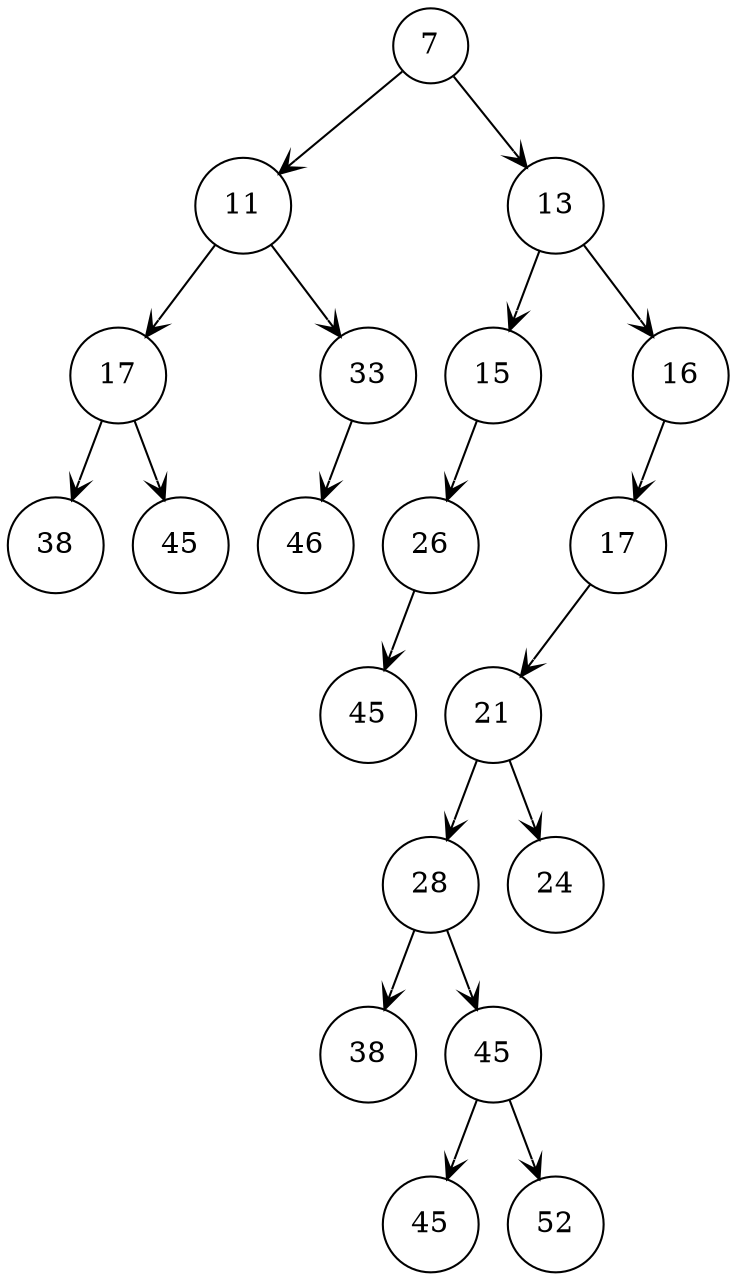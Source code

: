 digraph G {
    graph [nodesep=0.1]
    node [shape=circle]
    edge [arrowhead=vee]
    8423136[group=8423136]
    8422080 [group=8422080]
    8423136 [label="7"]
    8422080 [label="11"]
    8423136 -> 8422080
    8423376 [group=8423376]
    8422080 [label="11"]
    8423376 [label="17"]
    8422080 -> 8423376
    8423376 [label="17"]
    8421984 [label="38"]
    8423376 -> 8421984
    _8423376 [group=8423376, label="", width=0, style=invis]
    8423376 -> _8423376 [style=invis]
    8423376 [label="17"]
    8422128 [label="45"]
    8423376 -> 8422128
    _8422080 [group=8422080, label="", width=0, style=invis]
    8422080 -> _8422080 [style=invis]
    8421552 [group=8421552]
    8422080 [label="11"]
    8421552 [label="33"]
    8422080 -> 8421552
    8421552 [label="33"]
    8423280 [label="46"]
    8421552 -> 8423280
    _8421552 [group=8421552, label="", width=0, style=invis]
    8421552 -> _8421552 [style=invis]
    {rank=same; _8422080; 8423280}
    _8423136 [group=8423136, label="", width=0, style=invis]
    8423136 -> _8423136 [style=invis]
    8423328 [group=8423328]
    8423136 [label="7"]
    8423328 [label="13"]
    8423136 -> 8423328
    8422944 [group=8422944]
    8423328 [label="13"]
    8422944 [label="15"]
    8423328 -> 8422944
    8422032 [group=8422032]
    8422944 [label="15"]
    8422032 [label="26"]
    8422944 -> 8422032
    8422032 [label="26"]
    8421840 [label="45"]
    8422032 -> 8421840
    _8422032 [group=8422032, label="", width=0, style=invis]
    8422032 -> _8422032 [style=invis]
    _8422944 [group=8422944, label="", width=0, style=invis]
    8422944 -> _8422944 [style=invis]
    _8423328 [group=8423328, label="", width=0, style=invis]
    8423328 -> _8423328 [style=invis]
    8421696 [group=8421696]
    8423328 [label="13"]
    8421696 [label="16"]
    8423328 -> 8421696
    8421648 [group=8421648]
    8421696 [label="16"]
    8421648 [label="17"]
    8421696 -> 8421648
    8421936 [group=8421936]
    8421648 [label="17"]
    8421936 [label="21"]
    8421648 -> 8421936
    8422800 [group=8422800]
    8421936 [label="21"]
    8422800 [label="28"]
    8421936 -> 8422800
    8422800 [label="28"]
    8422848 [label="38"]
    8422800 -> 8422848
    _8422800 [group=8422800, label="", width=0, style=invis]
    8422800 -> _8422800 [style=invis]
    8423040 [group=8423040]
    8422800 [label="28"]
    8423040 [label="45"]
    8422800 -> 8423040
    8423040 [label="45"]
    8422896 [label="45"]
    8423040 -> 8422896
    _8423040 [group=8423040, label="", width=0, style=invis]
    8423040 -> _8423040 [style=invis]
    8423040 [label="45"]
    8421888 [label="52"]
    8423040 -> 8421888
    _8421936 [group=8421936, label="", width=0, style=invis]
    8421936 -> _8421936 [style=invis]
    8421936 [label="21"]
    8421600 [label="24"]
    8421936 -> 8421600
    _8421648 [group=8421648, label="", width=0, style=invis]
    8421648 -> _8421648 [style=invis]
    {rank=same; _8421648; 8421600}
    _8421696 [group=8421696, label="", width=0, style=invis]
    8421696 -> _8421696 [style=invis]
    {rank=same; _8423136; 8421552}
}